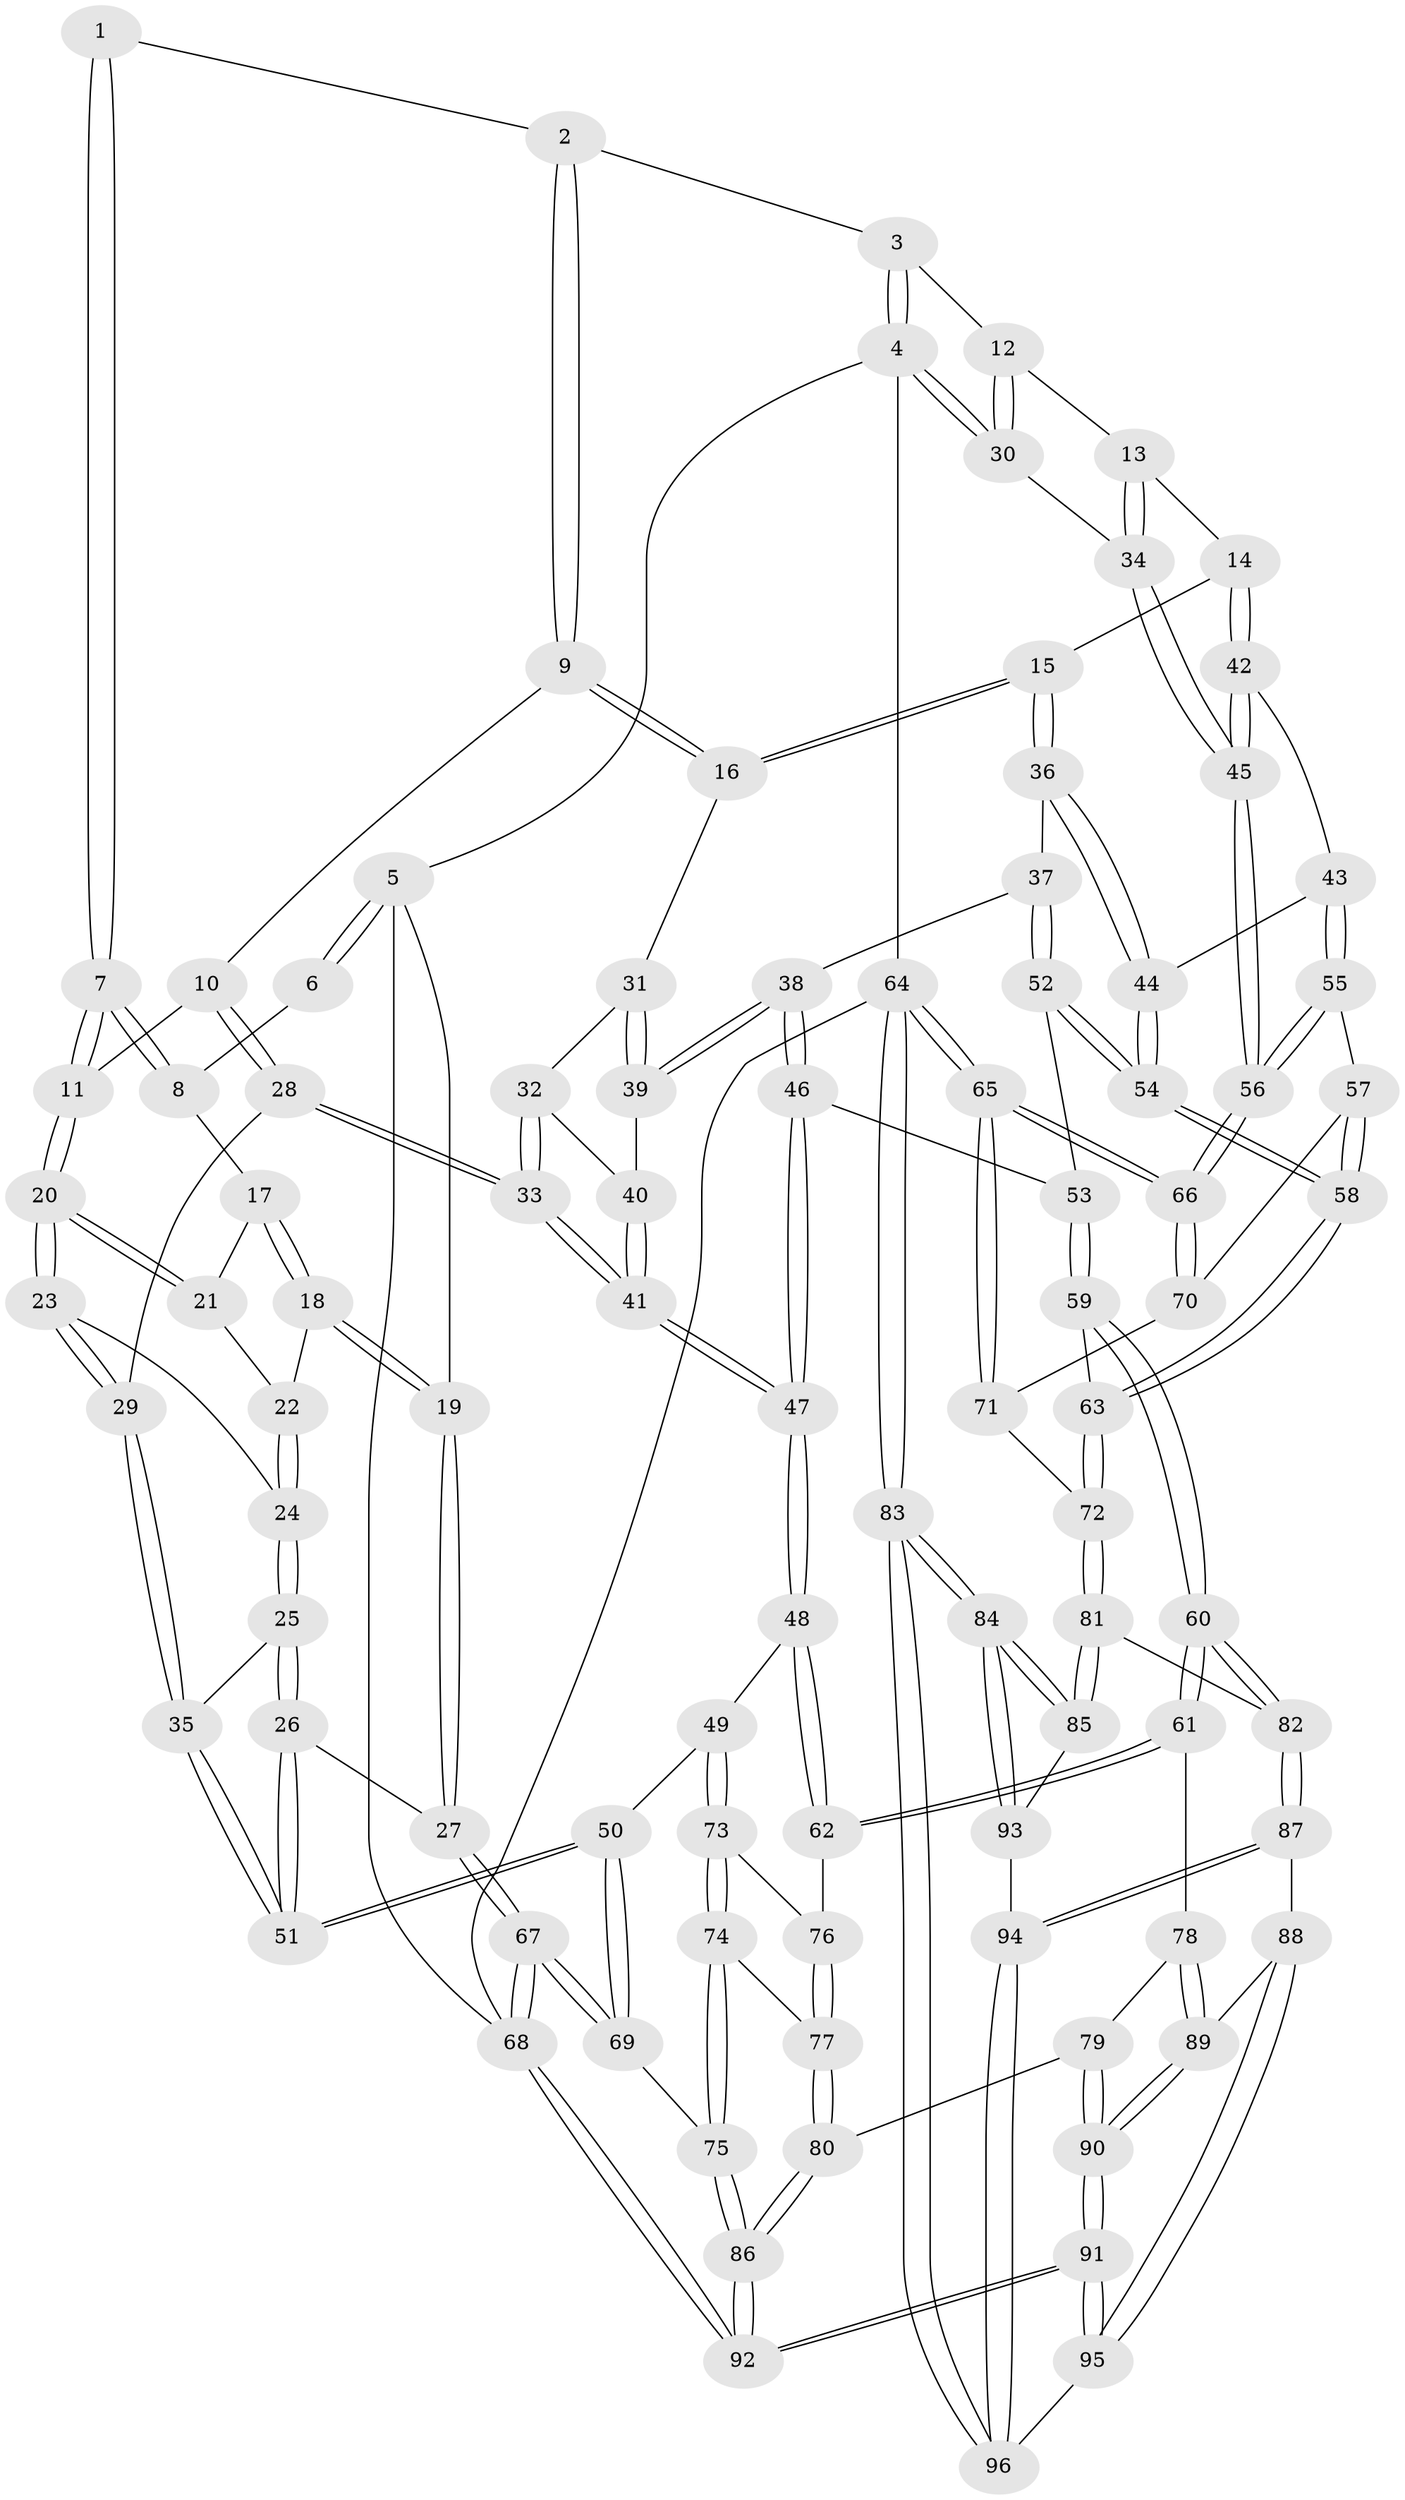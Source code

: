 // Generated by graph-tools (version 1.1) at 2025/17/03/09/25 04:17:11]
// undirected, 96 vertices, 237 edges
graph export_dot {
graph [start="1"]
  node [color=gray90,style=filled];
  1 [pos="+0.44782223631582435+0"];
  2 [pos="+0.6992214017806528+0"];
  3 [pos="+0.8572261150866205+0"];
  4 [pos="+1+0"];
  5 [pos="+0+0"];
  6 [pos="+0.2670234748031284+0"];
  7 [pos="+0.418439037528403+0.10575162478948308"];
  8 [pos="+0.2868479712966386+0.042595981042534724"];
  9 [pos="+0.6321562645216557+0.1544713586138141"];
  10 [pos="+0.49856037809632253+0.15149297926882066"];
  11 [pos="+0.42032690808025136+0.10839043806534468"];
  12 [pos="+0.892477298930976+0.18803833035244652"];
  13 [pos="+0.8776943845368733+0.23002361477314254"];
  14 [pos="+0.8241457506584655+0.26446654314859663"];
  15 [pos="+0.7158740852508713+0.24156050444094687"];
  16 [pos="+0.6541269657476574+0.2010670287117961"];
  17 [pos="+0.2533137447754252+0.09209333017280177"];
  18 [pos="+0+0.019238706187715244"];
  19 [pos="+0+0"];
  20 [pos="+0.2651884118616641+0.23392575547150835"];
  21 [pos="+0.2517845615898817+0.1048573599895762"];
  22 [pos="+0.10232023626833794+0.14997258750745454"];
  23 [pos="+0.259458407986692+0.25856456778430964"];
  24 [pos="+0.14121458689086386+0.21657399597968732"];
  25 [pos="+0.009944158873647095+0.3246134546741802"];
  26 [pos="+0+0.3615328704628642"];
  27 [pos="+0+0.34850273081993016"];
  28 [pos="+0.31590218524801805+0.34420827907129087"];
  29 [pos="+0.29145031247585745+0.33645295878222253"];
  30 [pos="+1+0"];
  31 [pos="+0.6170613623711428+0.24829909390168092"];
  32 [pos="+0.446108031272134+0.33644237150685985"];
  33 [pos="+0.34567624684918224+0.3675184491256323"];
  34 [pos="+1+0.28024507560862555"];
  35 [pos="+0.238102877679371+0.37577728326987037"];
  36 [pos="+0.6971434719171616+0.40315283408158037"];
  37 [pos="+0.6291598630652245+0.4609429643378277"];
  38 [pos="+0.5825086357791552+0.41805344945426887"];
  39 [pos="+0.5724441047923026+0.3742495729157955"];
  40 [pos="+0.5347491717218156+0.38721176119238404"];
  41 [pos="+0.4115743374078072+0.4808235812092021"];
  42 [pos="+0.8665942401849677+0.3666075925625651"];
  43 [pos="+0.8674352821747505+0.4224921971949534"];
  44 [pos="+0.7498482670414024+0.47943647318924776"];
  45 [pos="+1+0.38289022378538595"];
  46 [pos="+0.49308516477650643+0.4988080570490513"];
  47 [pos="+0.4139245642840744+0.48811054522525066"];
  48 [pos="+0.39400758854293083+0.5494199744007212"];
  49 [pos="+0.16244574066362288+0.5857804616376684"];
  50 [pos="+0.14877916348275397+0.5689175155096915"];
  51 [pos="+0.1419019043734655+0.5373176298362656"];
  52 [pos="+0.628821108046605+0.49062528815041184"];
  53 [pos="+0.5708650438014367+0.5398166092113372"];
  54 [pos="+0.7280351131776029+0.5447790881554245"];
  55 [pos="+0.9029760322614416+0.48530598613276704"];
  56 [pos="+1+0.6540460330082547"];
  57 [pos="+0.7926377667065444+0.5920849298683987"];
  58 [pos="+0.7396491970905403+0.5887108114848619"];
  59 [pos="+0.603484795047105+0.6884039780777946"];
  60 [pos="+0.5532572104114877+0.7528473103639978"];
  61 [pos="+0.5497443283173999+0.752335350630331"];
  62 [pos="+0.4162807194072854+0.6538634343048639"];
  63 [pos="+0.6892406065367584+0.650463650874493"];
  64 [pos="+1+1"];
  65 [pos="+1+0.6975072974646667"];
  66 [pos="+1+0.695420040218908"];
  67 [pos="+0+0.7500163087577517"];
  68 [pos="+0+1"];
  69 [pos="+0+0.7473822860129291"];
  70 [pos="+0.804870345442828+0.6025119977308809"];
  71 [pos="+0.8605316259289546+0.7556455299713779"];
  72 [pos="+0.8304403414666599+0.7724982101118497"];
  73 [pos="+0.17866273872097643+0.6511260386256562"];
  74 [pos="+0.09183167335939225+0.7914065211337915"];
  75 [pos="+0.08314041421169795+0.8018924032330698"];
  76 [pos="+0.2858945997818505+0.7228866652386152"];
  77 [pos="+0.2883476711805596+0.7854903283589709"];
  78 [pos="+0.41045468194473955+0.8414338768245985"];
  79 [pos="+0.3288370562844961+0.8448660438892907"];
  80 [pos="+0.2960797603877628+0.8211855838935398"];
  81 [pos="+0.783912921716508+0.8478195712282126"];
  82 [pos="+0.5754703917062753+0.7912869445661609"];
  83 [pos="+1+1"];
  84 [pos="+0.8929141678046775+1"];
  85 [pos="+0.7955361611019505+0.8939616061050184"];
  86 [pos="+0.14419411209232186+0.9130057166184515"];
  87 [pos="+0.5760960234655412+0.8594545536662326"];
  88 [pos="+0.46830569306695874+0.9508633633038889"];
  89 [pos="+0.4229955491324307+0.9179364128157993"];
  90 [pos="+0.31736169566597217+1"];
  91 [pos="+0.25184894992373147+1"];
  92 [pos="+0.129540491672864+1"];
  93 [pos="+0.6548875692552466+0.9361685875730198"];
  94 [pos="+0.5990036624027912+0.9284960639450757"];
  95 [pos="+0.46086701422182935+1"];
  96 [pos="+0.5752789864647512+1"];
  1 -- 2;
  1 -- 7;
  1 -- 7;
  2 -- 3;
  2 -- 9;
  2 -- 9;
  3 -- 4;
  3 -- 4;
  3 -- 12;
  4 -- 5;
  4 -- 30;
  4 -- 30;
  4 -- 64;
  5 -- 6;
  5 -- 6;
  5 -- 19;
  5 -- 68;
  6 -- 8;
  7 -- 8;
  7 -- 8;
  7 -- 11;
  7 -- 11;
  8 -- 17;
  9 -- 10;
  9 -- 16;
  9 -- 16;
  10 -- 11;
  10 -- 28;
  10 -- 28;
  11 -- 20;
  11 -- 20;
  12 -- 13;
  12 -- 30;
  12 -- 30;
  13 -- 14;
  13 -- 34;
  13 -- 34;
  14 -- 15;
  14 -- 42;
  14 -- 42;
  15 -- 16;
  15 -- 16;
  15 -- 36;
  15 -- 36;
  16 -- 31;
  17 -- 18;
  17 -- 18;
  17 -- 21;
  18 -- 19;
  18 -- 19;
  18 -- 22;
  19 -- 27;
  19 -- 27;
  20 -- 21;
  20 -- 21;
  20 -- 23;
  20 -- 23;
  21 -- 22;
  22 -- 24;
  22 -- 24;
  23 -- 24;
  23 -- 29;
  23 -- 29;
  24 -- 25;
  24 -- 25;
  25 -- 26;
  25 -- 26;
  25 -- 35;
  26 -- 27;
  26 -- 51;
  26 -- 51;
  27 -- 67;
  27 -- 67;
  28 -- 29;
  28 -- 33;
  28 -- 33;
  29 -- 35;
  29 -- 35;
  30 -- 34;
  31 -- 32;
  31 -- 39;
  31 -- 39;
  32 -- 33;
  32 -- 33;
  32 -- 40;
  33 -- 41;
  33 -- 41;
  34 -- 45;
  34 -- 45;
  35 -- 51;
  35 -- 51;
  36 -- 37;
  36 -- 44;
  36 -- 44;
  37 -- 38;
  37 -- 52;
  37 -- 52;
  38 -- 39;
  38 -- 39;
  38 -- 46;
  38 -- 46;
  39 -- 40;
  40 -- 41;
  40 -- 41;
  41 -- 47;
  41 -- 47;
  42 -- 43;
  42 -- 45;
  42 -- 45;
  43 -- 44;
  43 -- 55;
  43 -- 55;
  44 -- 54;
  44 -- 54;
  45 -- 56;
  45 -- 56;
  46 -- 47;
  46 -- 47;
  46 -- 53;
  47 -- 48;
  47 -- 48;
  48 -- 49;
  48 -- 62;
  48 -- 62;
  49 -- 50;
  49 -- 73;
  49 -- 73;
  50 -- 51;
  50 -- 51;
  50 -- 69;
  50 -- 69;
  52 -- 53;
  52 -- 54;
  52 -- 54;
  53 -- 59;
  53 -- 59;
  54 -- 58;
  54 -- 58;
  55 -- 56;
  55 -- 56;
  55 -- 57;
  56 -- 66;
  56 -- 66;
  57 -- 58;
  57 -- 58;
  57 -- 70;
  58 -- 63;
  58 -- 63;
  59 -- 60;
  59 -- 60;
  59 -- 63;
  60 -- 61;
  60 -- 61;
  60 -- 82;
  60 -- 82;
  61 -- 62;
  61 -- 62;
  61 -- 78;
  62 -- 76;
  63 -- 72;
  63 -- 72;
  64 -- 65;
  64 -- 65;
  64 -- 83;
  64 -- 83;
  64 -- 68;
  65 -- 66;
  65 -- 66;
  65 -- 71;
  65 -- 71;
  66 -- 70;
  66 -- 70;
  67 -- 68;
  67 -- 68;
  67 -- 69;
  67 -- 69;
  68 -- 92;
  68 -- 92;
  69 -- 75;
  70 -- 71;
  71 -- 72;
  72 -- 81;
  72 -- 81;
  73 -- 74;
  73 -- 74;
  73 -- 76;
  74 -- 75;
  74 -- 75;
  74 -- 77;
  75 -- 86;
  75 -- 86;
  76 -- 77;
  76 -- 77;
  77 -- 80;
  77 -- 80;
  78 -- 79;
  78 -- 89;
  78 -- 89;
  79 -- 80;
  79 -- 90;
  79 -- 90;
  80 -- 86;
  80 -- 86;
  81 -- 82;
  81 -- 85;
  81 -- 85;
  82 -- 87;
  82 -- 87;
  83 -- 84;
  83 -- 84;
  83 -- 96;
  83 -- 96;
  84 -- 85;
  84 -- 85;
  84 -- 93;
  84 -- 93;
  85 -- 93;
  86 -- 92;
  86 -- 92;
  87 -- 88;
  87 -- 94;
  87 -- 94;
  88 -- 89;
  88 -- 95;
  88 -- 95;
  89 -- 90;
  89 -- 90;
  90 -- 91;
  90 -- 91;
  91 -- 92;
  91 -- 92;
  91 -- 95;
  91 -- 95;
  93 -- 94;
  94 -- 96;
  94 -- 96;
  95 -- 96;
}
